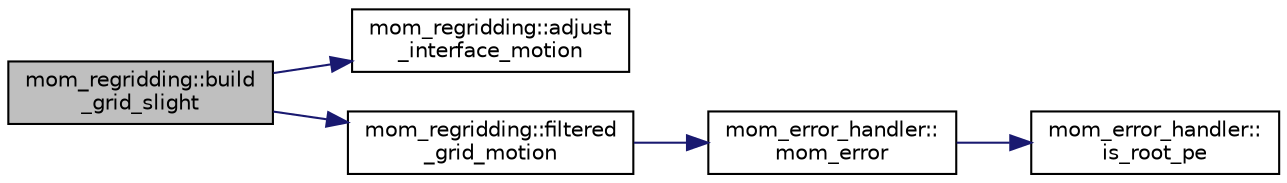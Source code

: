 digraph "mom_regridding::build_grid_slight"
{
 // INTERACTIVE_SVG=YES
  edge [fontname="Helvetica",fontsize="10",labelfontname="Helvetica",labelfontsize="10"];
  node [fontname="Helvetica",fontsize="10",shape=record];
  rankdir="LR";
  Node55 [label="mom_regridding::build\l_grid_slight",height=0.2,width=0.4,color="black", fillcolor="grey75", style="filled", fontcolor="black"];
  Node55 -> Node56 [color="midnightblue",fontsize="10",style="solid",fontname="Helvetica"];
  Node56 [label="mom_regridding::adjust\l_interface_motion",height=0.2,width=0.4,color="black", fillcolor="white", style="filled",URL="$namespacemom__regridding.html#ab18f7ea3cfa3c3892cb69086e3a4baef",tooltip="Adjust dz_Interface to ensure non-negative future thicknesses. "];
  Node55 -> Node57 [color="midnightblue",fontsize="10",style="solid",fontname="Helvetica"];
  Node57 [label="mom_regridding::filtered\l_grid_motion",height=0.2,width=0.4,color="black", fillcolor="white", style="filled",URL="$namespacemom__regridding.html#a9dddf53999f90d1a4edc79179c5b5da4",tooltip="Returns the change in interface position motion after filtering and assuming the top and bottom inter..."];
  Node57 -> Node58 [color="midnightblue",fontsize="10",style="solid",fontname="Helvetica"];
  Node58 [label="mom_error_handler::\lmom_error",height=0.2,width=0.4,color="black", fillcolor="white", style="filled",URL="$namespacemom__error__handler.html#a460cfb79a06c29fc249952c2a3710d67"];
  Node58 -> Node59 [color="midnightblue",fontsize="10",style="solid",fontname="Helvetica"];
  Node59 [label="mom_error_handler::\lis_root_pe",height=0.2,width=0.4,color="black", fillcolor="white", style="filled",URL="$namespacemom__error__handler.html#ad5f00a53059c72fe2332d1436c80ca71"];
}
